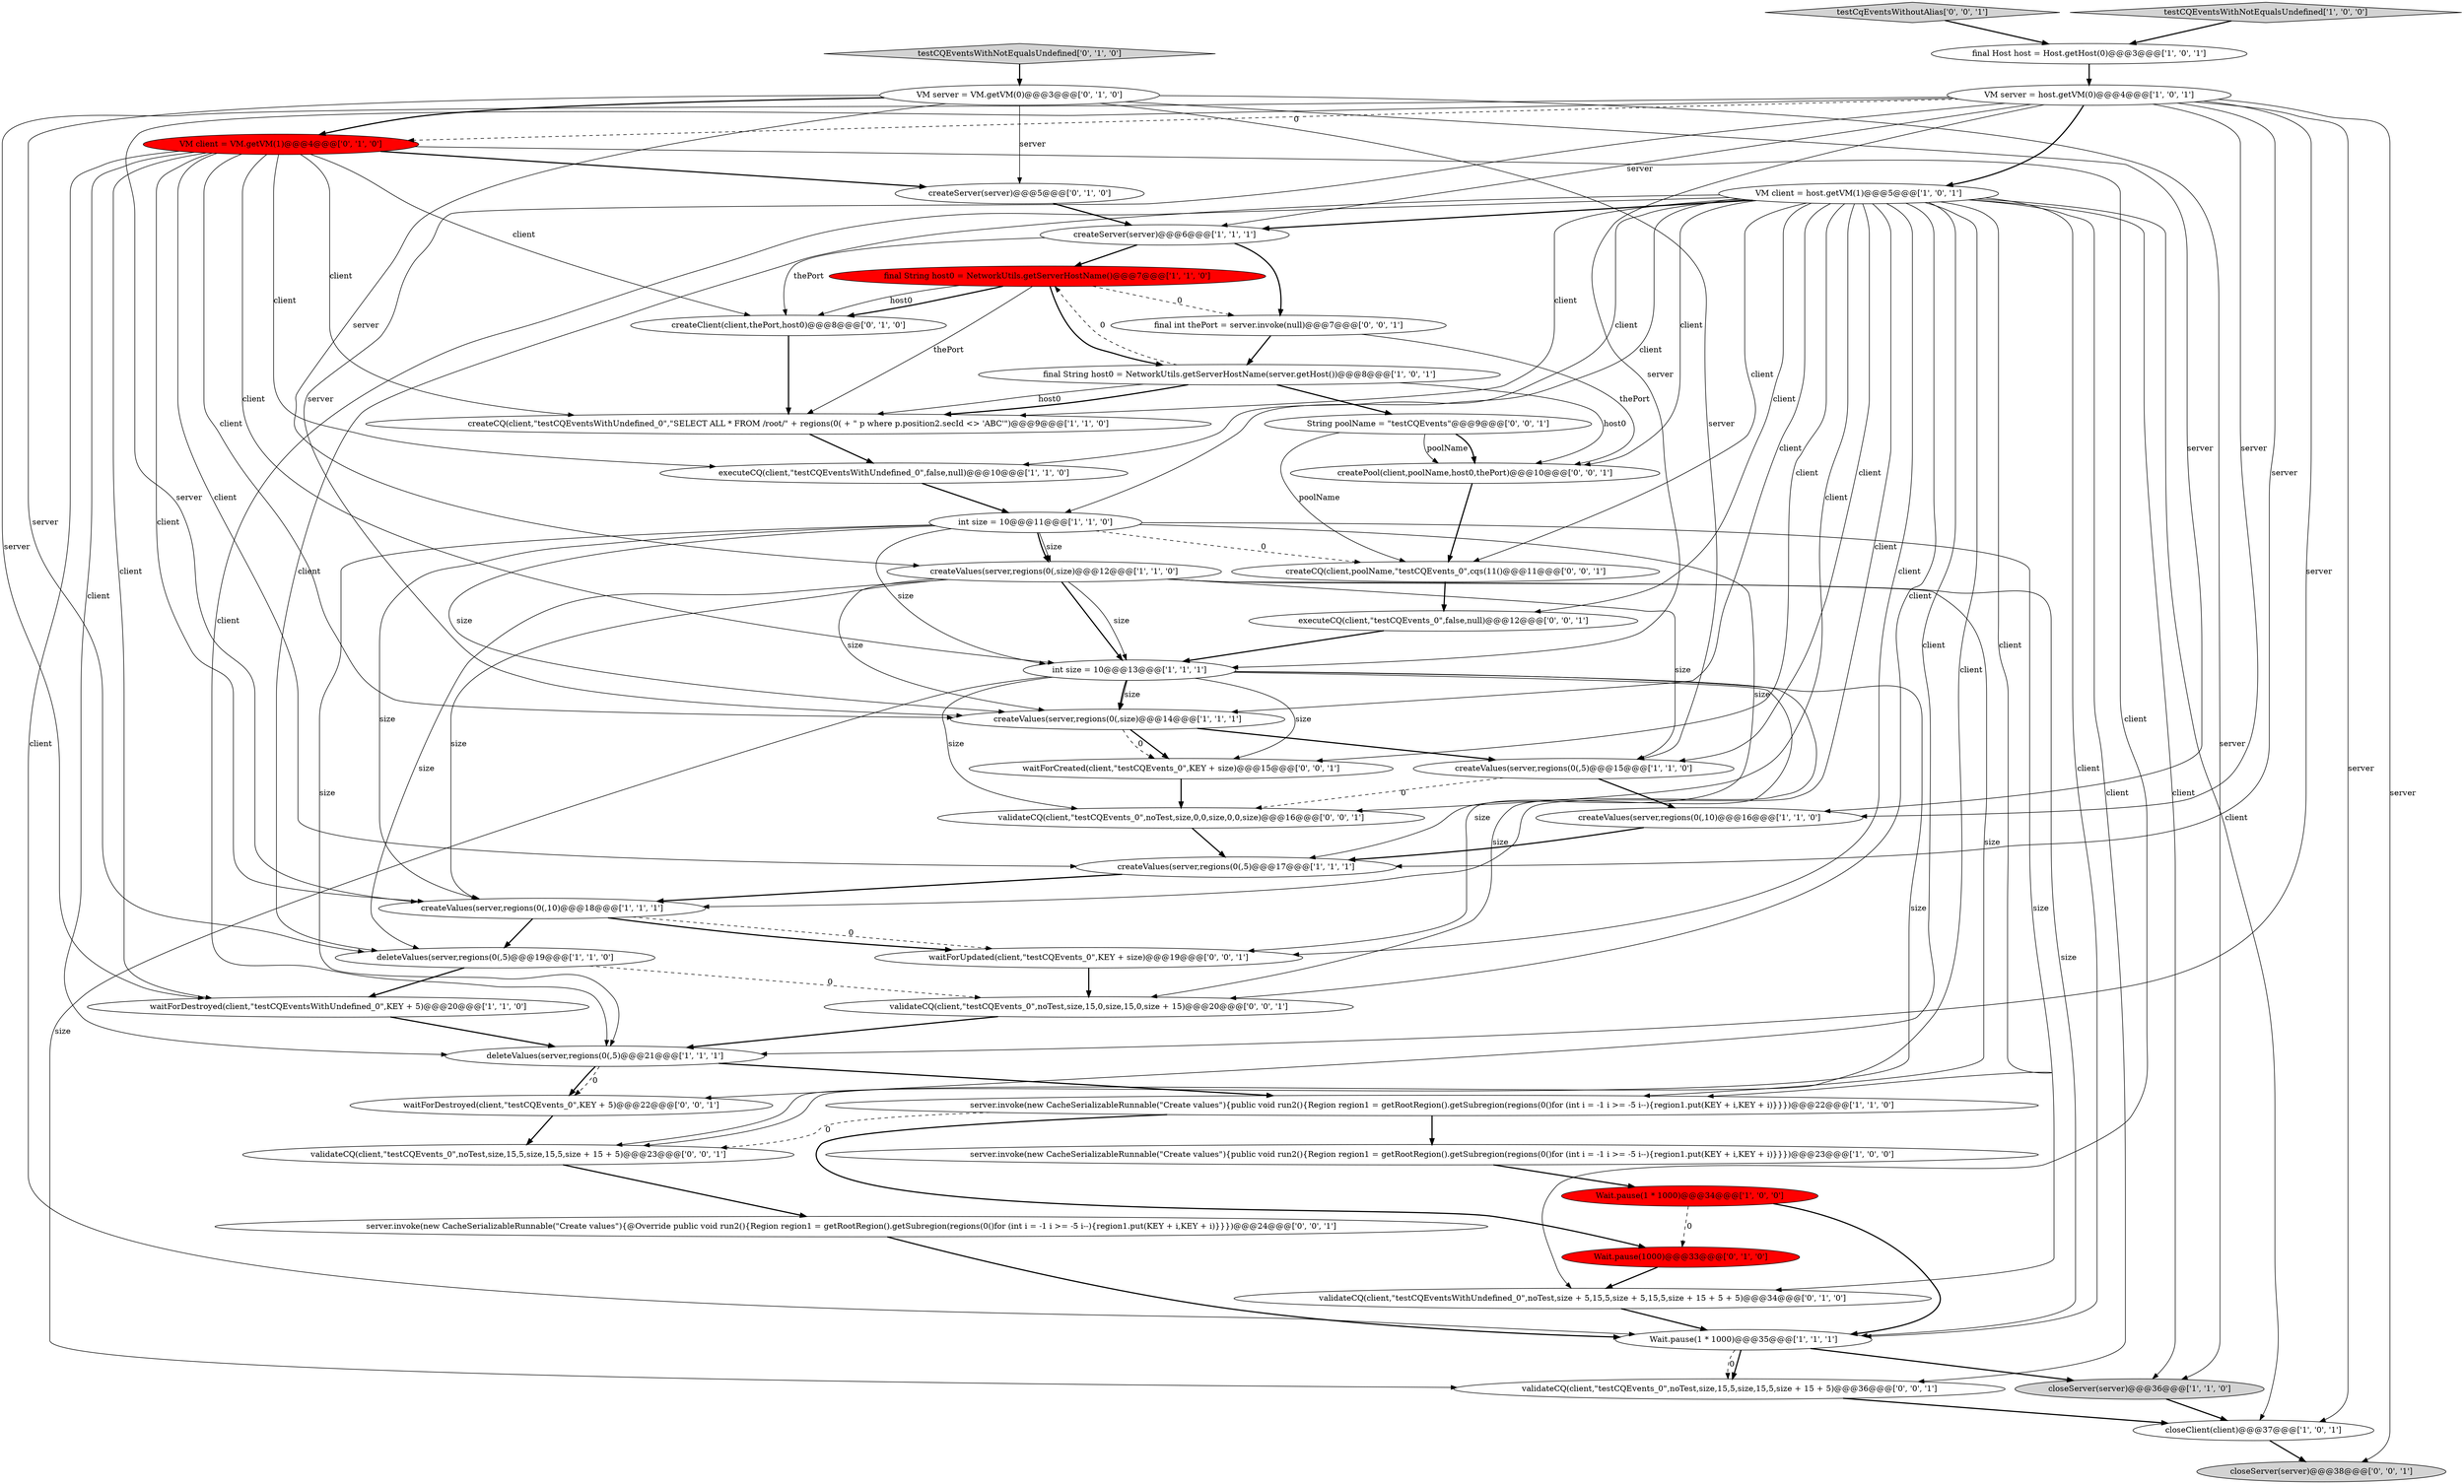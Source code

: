 digraph {
4 [style = filled, label = "createValues(server,regions(0(,size)@@@12@@@['1', '1', '0']", fillcolor = white, shape = ellipse image = "AAA0AAABBB1BBB"];
38 [style = filled, label = "validateCQ(client,\"testCQEvents_0\",noTest,size,15,0,size,15,0,size + 15)@@@20@@@['0', '0', '1']", fillcolor = white, shape = ellipse image = "AAA0AAABBB3BBB"];
37 [style = filled, label = "testCqEventsWithoutAlias['0', '0', '1']", fillcolor = lightgray, shape = diamond image = "AAA0AAABBB3BBB"];
35 [style = filled, label = "validateCQ(client,\"testCQEvents_0\",noTest,size,15,5,size,15,5,size + 15 + 5)@@@23@@@['0', '0', '1']", fillcolor = white, shape = ellipse image = "AAA0AAABBB3BBB"];
34 [style = filled, label = "validateCQ(client,\"testCQEvents_0\",noTest,size,15,5,size,15,5,size + 15 + 5)@@@36@@@['0', '0', '1']", fillcolor = white, shape = ellipse image = "AAA0AAABBB3BBB"];
13 [style = filled, label = "Wait.pause(1 * 1000)@@@35@@@['1', '1', '1']", fillcolor = white, shape = ellipse image = "AAA0AAABBB1BBB"];
28 [style = filled, label = "testCQEventsWithNotEqualsUndefined['0', '1', '0']", fillcolor = lightgray, shape = diamond image = "AAA0AAABBB2BBB"];
44 [style = filled, label = "validateCQ(client,\"testCQEvents_0\",noTest,size,0,0,size,0,0,size)@@@16@@@['0', '0', '1']", fillcolor = white, shape = ellipse image = "AAA0AAABBB3BBB"];
47 [style = filled, label = "waitForUpdated(client,\"testCQEvents_0\",KEY + size)@@@19@@@['0', '0', '1']", fillcolor = white, shape = ellipse image = "AAA0AAABBB3BBB"];
23 [style = filled, label = "server.invoke(new CacheSerializableRunnable(\"Create values\"){public void run2(){Region region1 = getRootRegion().getSubregion(regions(0()for (int i = -1 i >= -5 i--){region1.put(KEY + i,KEY + i)}}})@@@23@@@['1', '0', '0']", fillcolor = white, shape = ellipse image = "AAA0AAABBB1BBB"];
1 [style = filled, label = "testCQEventsWithNotEqualsUndefined['1', '0', '0']", fillcolor = lightgray, shape = diamond image = "AAA0AAABBB1BBB"];
3 [style = filled, label = "int size = 10@@@11@@@['1', '1', '0']", fillcolor = white, shape = ellipse image = "AAA0AAABBB1BBB"];
2 [style = filled, label = "final String host0 = NetworkUtils.getServerHostName(server.getHost())@@@8@@@['1', '0', '1']", fillcolor = white, shape = ellipse image = "AAA0AAABBB1BBB"];
26 [style = filled, label = "VM client = VM.getVM(1)@@@4@@@['0', '1', '0']", fillcolor = red, shape = ellipse image = "AAA1AAABBB2BBB"];
21 [style = filled, label = "executeCQ(client,\"testCQEventsWithUndefined_0\",false,null)@@@10@@@['1', '1', '0']", fillcolor = white, shape = ellipse image = "AAA0AAABBB1BBB"];
25 [style = filled, label = "createServer(server)@@@6@@@['1', '1', '1']", fillcolor = white, shape = ellipse image = "AAA0AAABBB1BBB"];
16 [style = filled, label = "closeServer(server)@@@36@@@['1', '1', '0']", fillcolor = lightgray, shape = ellipse image = "AAA0AAABBB1BBB"];
17 [style = filled, label = "Wait.pause(1 * 1000)@@@34@@@['1', '0', '0']", fillcolor = red, shape = ellipse image = "AAA1AAABBB1BBB"];
15 [style = filled, label = "closeClient(client)@@@37@@@['1', '0', '1']", fillcolor = white, shape = ellipse image = "AAA0AAABBB1BBB"];
22 [style = filled, label = "final String host0 = NetworkUtils.getServerHostName()@@@7@@@['1', '1', '0']", fillcolor = red, shape = ellipse image = "AAA1AAABBB1BBB"];
24 [style = filled, label = "int size = 10@@@13@@@['1', '1', '1']", fillcolor = white, shape = ellipse image = "AAA0AAABBB1BBB"];
31 [style = filled, label = "Wait.pause(1000)@@@33@@@['0', '1', '0']", fillcolor = red, shape = ellipse image = "AAA1AAABBB2BBB"];
40 [style = filled, label = "final int thePort = server.invoke(null)@@@7@@@['0', '0', '1']", fillcolor = white, shape = ellipse image = "AAA0AAABBB3BBB"];
42 [style = filled, label = "createCQ(client,poolName,\"testCQEvents_0\",cqs(11()@@@11@@@['0', '0', '1']", fillcolor = white, shape = ellipse image = "AAA0AAABBB3BBB"];
14 [style = filled, label = "createCQ(client,\"testCQEventsWithUndefined_0\",\"SELECT ALL * FROM /root/\" + regions(0( + \" p where p.position2.secId <> 'ABC'\")@@@9@@@['1', '1', '0']", fillcolor = white, shape = ellipse image = "AAA0AAABBB1BBB"];
36 [style = filled, label = "closeServer(server)@@@38@@@['0', '0', '1']", fillcolor = lightgray, shape = ellipse image = "AAA0AAABBB3BBB"];
8 [style = filled, label = "createValues(server,regions(0(,5)@@@15@@@['1', '1', '0']", fillcolor = white, shape = ellipse image = "AAA0AAABBB1BBB"];
29 [style = filled, label = "VM server = VM.getVM(0)@@@3@@@['0', '1', '0']", fillcolor = white, shape = ellipse image = "AAA0AAABBB2BBB"];
0 [style = filled, label = "createValues(server,regions(0(,10)@@@18@@@['1', '1', '1']", fillcolor = white, shape = ellipse image = "AAA0AAABBB1BBB"];
7 [style = filled, label = "createValues(server,regions(0(,size)@@@14@@@['1', '1', '1']", fillcolor = white, shape = ellipse image = "AAA0AAABBB1BBB"];
12 [style = filled, label = "createValues(server,regions(0(,5)@@@17@@@['1', '1', '1']", fillcolor = white, shape = ellipse image = "AAA0AAABBB1BBB"];
43 [style = filled, label = "executeCQ(client,\"testCQEvents_0\",false,null)@@@12@@@['0', '0', '1']", fillcolor = white, shape = ellipse image = "AAA0AAABBB3BBB"];
33 [style = filled, label = "waitForCreated(client,\"testCQEvents_0\",KEY + size)@@@15@@@['0', '0', '1']", fillcolor = white, shape = ellipse image = "AAA0AAABBB3BBB"];
45 [style = filled, label = "createPool(client,poolName,host0,thePort)@@@10@@@['0', '0', '1']", fillcolor = white, shape = ellipse image = "AAA0AAABBB3BBB"];
32 [style = filled, label = "createClient(client,thePort,host0)@@@8@@@['0', '1', '0']", fillcolor = white, shape = ellipse image = "AAA0AAABBB2BBB"];
39 [style = filled, label = "server.invoke(new CacheSerializableRunnable(\"Create values\"){@Override public void run2(){Region region1 = getRootRegion().getSubregion(regions(0()for (int i = -1 i >= -5 i--){region1.put(KEY + i,KEY + i)}}})@@@24@@@['0', '0', '1']", fillcolor = white, shape = ellipse image = "AAA0AAABBB3BBB"];
10 [style = filled, label = "VM server = host.getVM(0)@@@4@@@['1', '0', '1']", fillcolor = white, shape = ellipse image = "AAA0AAABBB1BBB"];
30 [style = filled, label = "createServer(server)@@@5@@@['0', '1', '0']", fillcolor = white, shape = ellipse image = "AAA0AAABBB2BBB"];
11 [style = filled, label = "final Host host = Host.getHost(0)@@@3@@@['1', '0', '1']", fillcolor = white, shape = ellipse image = "AAA0AAABBB1BBB"];
6 [style = filled, label = "server.invoke(new CacheSerializableRunnable(\"Create values\"){public void run2(){Region region1 = getRootRegion().getSubregion(regions(0()for (int i = -1 i >= -5 i--){region1.put(KEY + i,KEY + i)}}})@@@22@@@['1', '1', '0']", fillcolor = white, shape = ellipse image = "AAA0AAABBB1BBB"];
20 [style = filled, label = "createValues(server,regions(0(,10)@@@16@@@['1', '1', '0']", fillcolor = white, shape = ellipse image = "AAA0AAABBB1BBB"];
46 [style = filled, label = "String poolName = \"testCQEvents\"@@@9@@@['0', '0', '1']", fillcolor = white, shape = ellipse image = "AAA0AAABBB3BBB"];
18 [style = filled, label = "deleteValues(server,regions(0(,5)@@@21@@@['1', '1', '1']", fillcolor = white, shape = ellipse image = "AAA0AAABBB1BBB"];
19 [style = filled, label = "VM client = host.getVM(1)@@@5@@@['1', '0', '1']", fillcolor = white, shape = ellipse image = "AAA0AAABBB1BBB"];
9 [style = filled, label = "deleteValues(server,regions(0(,5)@@@19@@@['1', '1', '0']", fillcolor = white, shape = ellipse image = "AAA0AAABBB1BBB"];
41 [style = filled, label = "waitForDestroyed(client,\"testCQEvents_0\",KEY + 5)@@@22@@@['0', '0', '1']", fillcolor = white, shape = ellipse image = "AAA0AAABBB3BBB"];
5 [style = filled, label = "waitForDestroyed(client,\"testCQEventsWithUndefined_0\",KEY + 5)@@@20@@@['1', '1', '0']", fillcolor = white, shape = ellipse image = "AAA0AAABBB1BBB"];
27 [style = filled, label = "validateCQ(client,\"testCQEventsWithUndefined_0\",noTest,size + 5,15,5,size + 5,15,5,size + 15 + 5 + 5)@@@34@@@['0', '1', '0']", fillcolor = white, shape = ellipse image = "AAA0AAABBB2BBB"];
27->13 [style = bold, label=""];
40->2 [style = bold, label=""];
3->27 [style = solid, label="size"];
19->0 [style = solid, label="client"];
25->22 [style = bold, label=""];
37->11 [style = bold, label=""];
26->27 [style = solid, label="client"];
10->19 [style = bold, label=""];
10->25 [style = solid, label="server"];
26->0 [style = solid, label="client"];
34->15 [style = bold, label=""];
19->18 [style = solid, label="client"];
19->47 [style = solid, label="client"];
0->47 [style = dashed, label="0"];
4->0 [style = solid, label="size"];
7->8 [style = bold, label=""];
3->4 [style = bold, label=""];
24->44 [style = solid, label="size"];
26->24 [style = solid, label="client"];
6->35 [style = dashed, label="0"];
26->21 [style = solid, label="client"];
8->20 [style = bold, label=""];
19->9 [style = solid, label="client"];
29->30 [style = solid, label="server"];
43->24 [style = bold, label=""];
2->14 [style = bold, label=""];
22->32 [style = solid, label="host0"];
45->42 [style = bold, label=""];
9->5 [style = bold, label=""];
19->6 [style = solid, label="client"];
3->12 [style = solid, label="size"];
23->17 [style = bold, label=""];
26->32 [style = solid, label="client"];
40->45 [style = solid, label="thePort"];
4->8 [style = solid, label="size"];
33->44 [style = bold, label=""];
2->22 [style = dashed, label="0"];
4->7 [style = solid, label="size"];
25->40 [style = bold, label=""];
21->3 [style = bold, label=""];
3->24 [style = solid, label="size"];
10->24 [style = solid, label="server"];
13->34 [style = bold, label=""];
19->35 [style = solid, label="client"];
22->14 [style = solid, label="thePort"];
26->12 [style = solid, label="client"];
2->14 [style = solid, label="host0"];
10->0 [style = solid, label="server"];
26->18 [style = solid, label="client"];
10->20 [style = solid, label="server"];
22->32 [style = bold, label=""];
26->7 [style = solid, label="client"];
24->35 [style = solid, label="size"];
46->45 [style = solid, label="poolName"];
44->12 [style = bold, label=""];
13->16 [style = bold, label=""];
19->25 [style = bold, label=""];
1->11 [style = bold, label=""];
29->26 [style = bold, label=""];
19->42 [style = solid, label="client"];
19->14 [style = solid, label="client"];
19->38 [style = solid, label="client"];
7->33 [style = bold, label=""];
38->18 [style = bold, label=""];
31->27 [style = bold, label=""];
24->7 [style = solid, label="size"];
18->41 [style = bold, label=""];
24->38 [style = solid, label="size"];
24->7 [style = bold, label=""];
14->21 [style = bold, label=""];
29->20 [style = solid, label="server"];
10->18 [style = solid, label="server"];
15->36 [style = bold, label=""];
28->29 [style = bold, label=""];
26->5 [style = solid, label="client"];
4->24 [style = bold, label=""];
22->2 [style = bold, label=""];
24->47 [style = solid, label="size"];
39->13 [style = bold, label=""];
6->23 [style = bold, label=""];
10->12 [style = solid, label="server"];
35->39 [style = bold, label=""];
32->14 [style = bold, label=""];
5->18 [style = bold, label=""];
3->0 [style = solid, label="size"];
29->9 [style = solid, label="server"];
19->3 [style = solid, label="client"];
2->45 [style = solid, label="host0"];
19->15 [style = solid, label="client"];
26->14 [style = solid, label="client"];
24->33 [style = solid, label="size"];
46->42 [style = solid, label="poolName"];
18->6 [style = bold, label=""];
10->15 [style = solid, label="server"];
11->10 [style = bold, label=""];
4->24 [style = solid, label="size"];
19->41 [style = solid, label="client"];
29->16 [style = solid, label="server"];
17->13 [style = bold, label=""];
3->7 [style = solid, label="size"];
3->42 [style = dashed, label="0"];
8->44 [style = dashed, label="0"];
19->34 [style = solid, label="client"];
4->6 [style = solid, label="size"];
19->43 [style = solid, label="client"];
13->34 [style = dashed, label="0"];
9->38 [style = dashed, label="0"];
25->32 [style = solid, label="thePort"];
41->35 [style = bold, label=""];
16->15 [style = bold, label=""];
2->46 [style = bold, label=""];
0->9 [style = bold, label=""];
4->9 [style = solid, label="size"];
29->8 [style = solid, label="server"];
26->13 [style = solid, label="client"];
42->43 [style = bold, label=""];
22->40 [style = dashed, label="0"];
19->44 [style = solid, label="client"];
10->36 [style = solid, label="server"];
19->13 [style = solid, label="client"];
18->41 [style = dashed, label="0"];
24->34 [style = solid, label="size"];
10->5 [style = solid, label="server"];
30->25 [style = bold, label=""];
19->16 [style = solid, label="client"];
3->4 [style = solid, label="size"];
17->31 [style = dashed, label="0"];
47->38 [style = bold, label=""];
12->0 [style = bold, label=""];
4->13 [style = solid, label="size"];
19->45 [style = solid, label="client"];
26->30 [style = bold, label=""];
19->7 [style = solid, label="client"];
0->47 [style = bold, label=""];
10->26 [style = dashed, label="0"];
6->31 [style = bold, label=""];
20->12 [style = bold, label=""];
10->7 [style = solid, label="server"];
46->45 [style = bold, label=""];
3->18 [style = solid, label="size"];
7->33 [style = dashed, label="0"];
19->33 [style = solid, label="client"];
19->8 [style = solid, label="client"];
19->21 [style = solid, label="client"];
29->4 [style = solid, label="server"];
}

